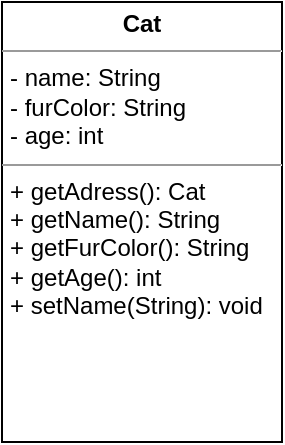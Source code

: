 <mxfile version="15.8.9"><diagram id="qPhiQH9ybB9qTDVpQ4Qc" name="Seite-1"><mxGraphModel dx="476" dy="575" grid="1" gridSize="10" guides="1" tooltips="1" connect="1" arrows="1" fold="1" page="1" pageScale="1" pageWidth="827" pageHeight="1169" math="0" shadow="0"><root><mxCell id="0"/><mxCell id="1" parent="0"/><mxCell id="y0Z_UvJfwPny4jG0ezoo-5" value="&lt;p style=&quot;margin: 0px ; margin-top: 4px ; text-align: center&quot;&gt;&lt;b&gt;Cat&lt;br&gt;&lt;/b&gt;&lt;/p&gt;&lt;hr size=&quot;1&quot;&gt;&lt;p style=&quot;margin: 0px ; margin-left: 4px&quot;&gt;- name: String&lt;/p&gt;&lt;p style=&quot;margin: 0px ; margin-left: 4px&quot;&gt;- furColor: String&lt;/p&gt;&lt;p style=&quot;margin: 0px ; margin-left: 4px&quot;&gt;- age: int&lt;br&gt;&lt;/p&gt;&lt;hr size=&quot;1&quot;&gt;&lt;p style=&quot;margin: 0px ; margin-left: 4px&quot;&gt;+ getAdress(): Cat&lt;/p&gt;&lt;p style=&quot;margin: 0px ; margin-left: 4px&quot;&gt;+ getName(): String&lt;/p&gt;&lt;p style=&quot;margin: 0px ; margin-left: 4px&quot;&gt;+ getFurColor(): String&lt;/p&gt;&lt;p style=&quot;margin: 0px ; margin-left: 4px&quot;&gt;+ getAge(): int&lt;/p&gt;&lt;p style=&quot;margin: 0px ; margin-left: 4px&quot;&gt;+ setName(String): void&lt;/p&gt;" style="verticalAlign=top;align=left;overflow=fill;fontSize=12;fontFamily=Helvetica;html=1;" vertex="1" parent="1"><mxGeometry x="200" y="50" width="140" height="220" as="geometry"/></mxCell></root></mxGraphModel></diagram></mxfile>